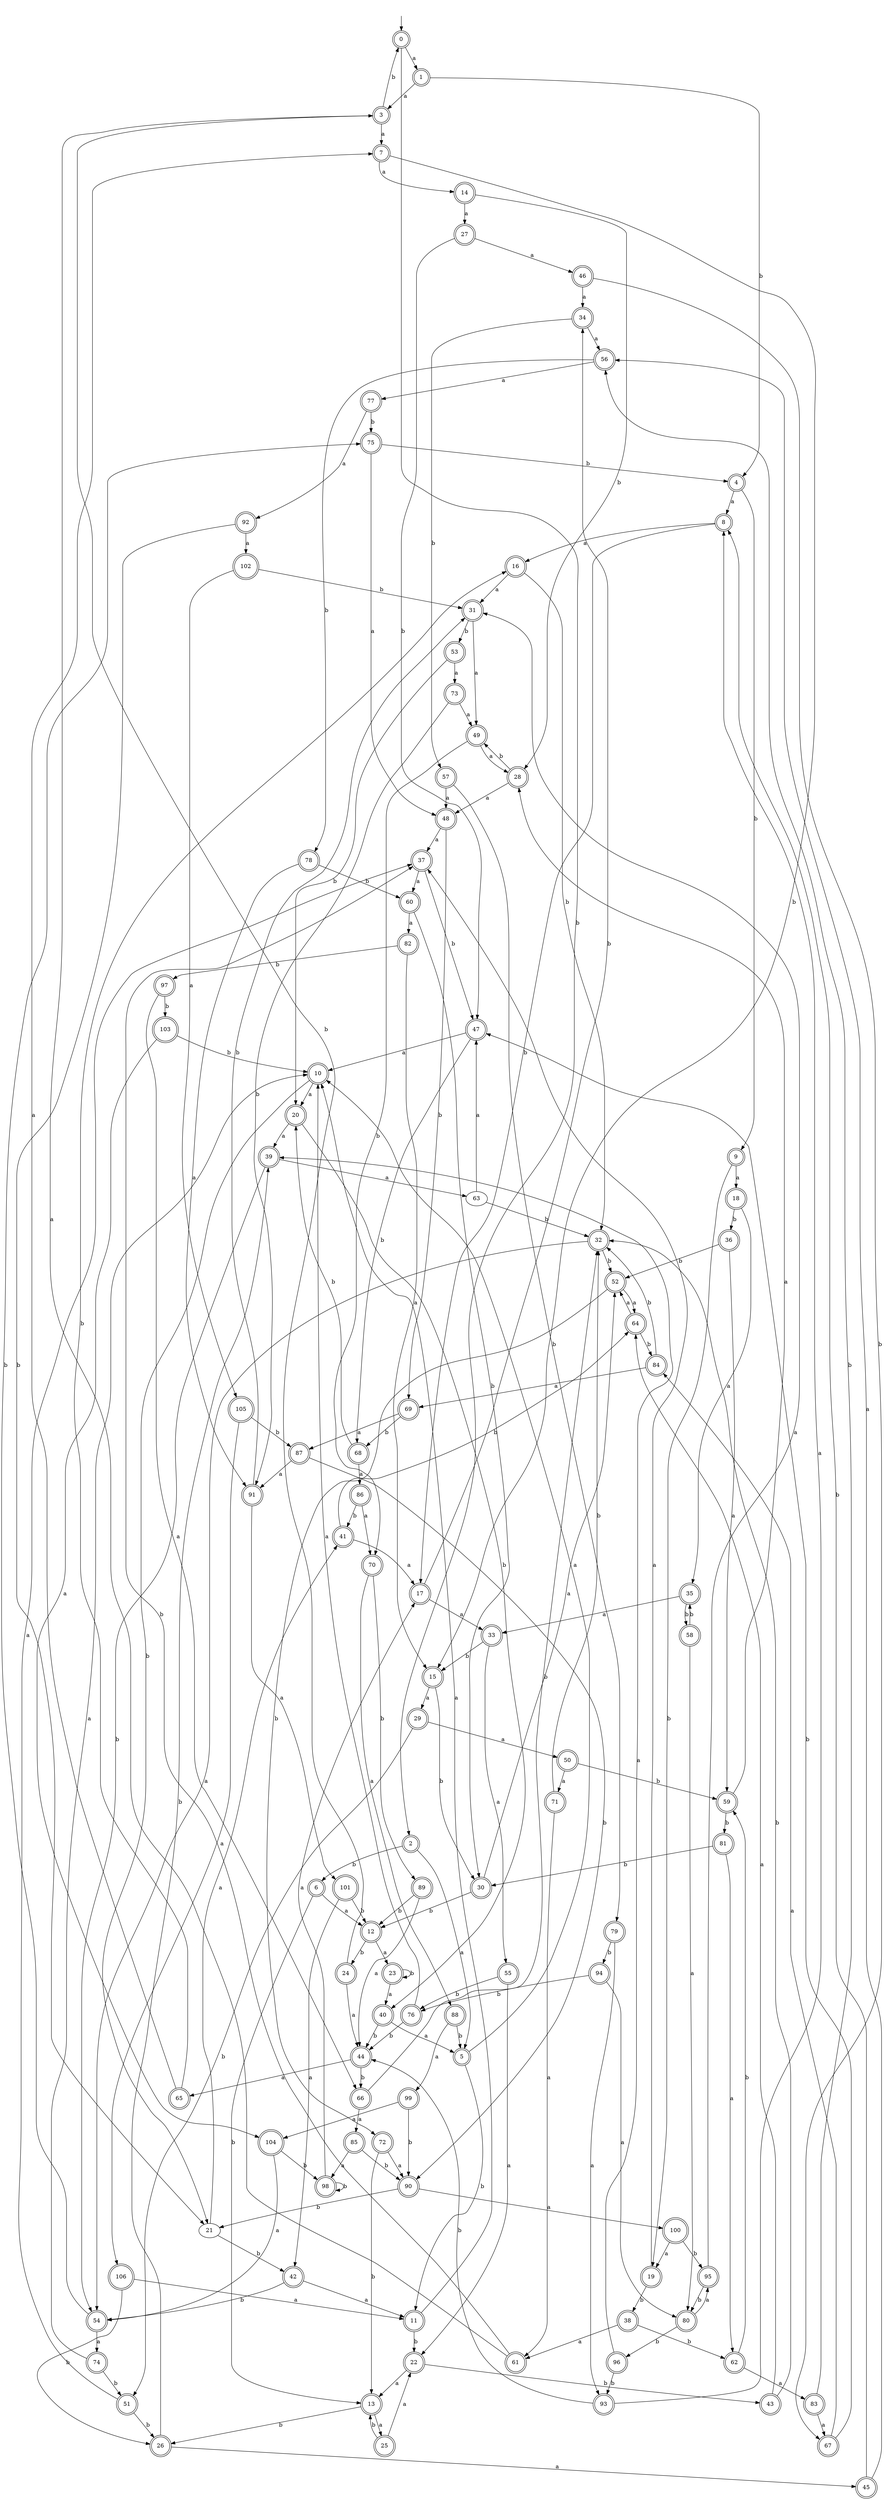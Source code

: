 digraph RandomDFA {
  __start0 [label="", shape=none];
  __start0 -> 0 [label=""];
  0 [shape=circle] [shape=doublecircle]
  0 -> 1 [label="a"]
  0 -> 2 [label="b"]
  1 [shape=doublecircle]
  1 -> 3 [label="a"]
  1 -> 4 [label="b"]
  2 [shape=doublecircle]
  2 -> 5 [label="a"]
  2 -> 6 [label="b"]
  3 [shape=doublecircle]
  3 -> 7 [label="a"]
  3 -> 0 [label="b"]
  4 [shape=doublecircle]
  4 -> 8 [label="a"]
  4 -> 9 [label="b"]
  5 [shape=doublecircle]
  5 -> 10 [label="a"]
  5 -> 11 [label="b"]
  6 [shape=doublecircle]
  6 -> 12 [label="a"]
  6 -> 13 [label="b"]
  7 [shape=doublecircle]
  7 -> 14 [label="a"]
  7 -> 15 [label="b"]
  8 [shape=doublecircle]
  8 -> 16 [label="a"]
  8 -> 17 [label="b"]
  9 [shape=doublecircle]
  9 -> 18 [label="a"]
  9 -> 19 [label="b"]
  10 [shape=doublecircle]
  10 -> 20 [label="a"]
  10 -> 21 [label="b"]
  11 [shape=doublecircle]
  11 -> 10 [label="a"]
  11 -> 22 [label="b"]
  12 [shape=doublecircle]
  12 -> 23 [label="a"]
  12 -> 24 [label="b"]
  13 [shape=doublecircle]
  13 -> 25 [label="a"]
  13 -> 26 [label="b"]
  14 [shape=doublecircle]
  14 -> 27 [label="a"]
  14 -> 28 [label="b"]
  15 [shape=doublecircle]
  15 -> 29 [label="a"]
  15 -> 30 [label="b"]
  16 [shape=doublecircle]
  16 -> 31 [label="a"]
  16 -> 32 [label="b"]
  17 [shape=doublecircle]
  17 -> 33 [label="a"]
  17 -> 34 [label="b"]
  18 [shape=doublecircle]
  18 -> 35 [label="a"]
  18 -> 36 [label="b"]
  19 [shape=doublecircle]
  19 -> 37 [label="a"]
  19 -> 38 [label="b"]
  20 [shape=doublecircle]
  20 -> 39 [label="a"]
  20 -> 40 [label="b"]
  21
  21 -> 41 [label="a"]
  21 -> 42 [label="b"]
  22 [shape=doublecircle]
  22 -> 13 [label="a"]
  22 -> 43 [label="b"]
  23 [shape=doublecircle]
  23 -> 40 [label="a"]
  23 -> 23 [label="b"]
  24 [shape=doublecircle]
  24 -> 44 [label="a"]
  24 -> 3 [label="b"]
  25 [shape=doublecircle]
  25 -> 22 [label="a"]
  25 -> 13 [label="b"]
  26 [shape=doublecircle]
  26 -> 45 [label="a"]
  26 -> 39 [label="b"]
  27 [shape=doublecircle]
  27 -> 46 [label="a"]
  27 -> 47 [label="b"]
  28 [shape=doublecircle]
  28 -> 48 [label="a"]
  28 -> 49 [label="b"]
  29 [shape=doublecircle]
  29 -> 50 [label="a"]
  29 -> 51 [label="b"]
  30 [shape=doublecircle]
  30 -> 52 [label="a"]
  30 -> 12 [label="b"]
  31 [shape=doublecircle]
  31 -> 49 [label="a"]
  31 -> 53 [label="b"]
  32 [shape=doublecircle]
  32 -> 54 [label="a"]
  32 -> 52 [label="b"]
  33 [shape=doublecircle]
  33 -> 55 [label="a"]
  33 -> 15 [label="b"]
  34 [shape=doublecircle]
  34 -> 56 [label="a"]
  34 -> 57 [label="b"]
  35 [shape=doublecircle]
  35 -> 33 [label="a"]
  35 -> 58 [label="b"]
  36 [shape=doublecircle]
  36 -> 59 [label="a"]
  36 -> 52 [label="b"]
  37 [shape=doublecircle]
  37 -> 60 [label="a"]
  37 -> 47 [label="b"]
  38 [shape=doublecircle]
  38 -> 61 [label="a"]
  38 -> 62 [label="b"]
  39 [shape=doublecircle]
  39 -> 63 [label="a"]
  39 -> 54 [label="b"]
  40 [shape=doublecircle]
  40 -> 5 [label="a"]
  40 -> 44 [label="b"]
  41 [shape=doublecircle]
  41 -> 17 [label="a"]
  41 -> 64 [label="b"]
  42 [shape=doublecircle]
  42 -> 11 [label="a"]
  42 -> 54 [label="b"]
  43 [shape=doublecircle]
  43 -> 64 [label="a"]
  43 -> 32 [label="b"]
  44 [shape=doublecircle]
  44 -> 65 [label="a"]
  44 -> 66 [label="b"]
  45 [shape=doublecircle]
  45 -> 56 [label="a"]
  45 -> 8 [label="b"]
  46 [shape=doublecircle]
  46 -> 34 [label="a"]
  46 -> 67 [label="b"]
  47 [shape=doublecircle]
  47 -> 10 [label="a"]
  47 -> 68 [label="b"]
  48 [shape=doublecircle]
  48 -> 37 [label="a"]
  48 -> 69 [label="b"]
  49 [shape=doublecircle]
  49 -> 28 [label="a"]
  49 -> 70 [label="b"]
  50 [shape=doublecircle]
  50 -> 71 [label="a"]
  50 -> 59 [label="b"]
  51 [shape=doublecircle]
  51 -> 37 [label="a"]
  51 -> 26 [label="b"]
  52 [shape=doublecircle]
  52 -> 64 [label="a"]
  52 -> 72 [label="b"]
  53 [shape=doublecircle]
  53 -> 73 [label="a"]
  53 -> 20 [label="b"]
  54 [shape=doublecircle]
  54 -> 74 [label="a"]
  54 -> 75 [label="b"]
  55 [shape=doublecircle]
  55 -> 22 [label="a"]
  55 -> 76 [label="b"]
  56 [shape=doublecircle]
  56 -> 77 [label="a"]
  56 -> 78 [label="b"]
  57 [shape=doublecircle]
  57 -> 48 [label="a"]
  57 -> 79 [label="b"]
  58 [shape=doublecircle]
  58 -> 80 [label="a"]
  58 -> 35 [label="b"]
  59 [shape=doublecircle]
  59 -> 28 [label="a"]
  59 -> 81 [label="b"]
  60 [shape=doublecircle]
  60 -> 82 [label="a"]
  60 -> 30 [label="b"]
  61 [shape=doublecircle]
  61 -> 3 [label="a"]
  61 -> 37 [label="b"]
  62 [shape=doublecircle]
  62 -> 83 [label="a"]
  62 -> 59 [label="b"]
  63
  63 -> 47 [label="a"]
  63 -> 32 [label="b"]
  64 [shape=doublecircle]
  64 -> 52 [label="a"]
  64 -> 84 [label="b"]
  65 [shape=doublecircle]
  65 -> 7 [label="a"]
  65 -> 16 [label="b"]
  66 [shape=doublecircle]
  66 -> 85 [label="a"]
  66 -> 32 [label="b"]
  67 [shape=doublecircle]
  67 -> 84 [label="a"]
  67 -> 47 [label="b"]
  68 [shape=doublecircle]
  68 -> 86 [label="a"]
  68 -> 20 [label="b"]
  69 [shape=doublecircle]
  69 -> 87 [label="a"]
  69 -> 68 [label="b"]
  70 [shape=doublecircle]
  70 -> 88 [label="a"]
  70 -> 89 [label="b"]
  71 [shape=doublecircle]
  71 -> 61 [label="a"]
  71 -> 32 [label="b"]
  72 [shape=doublecircle]
  72 -> 90 [label="a"]
  72 -> 13 [label="b"]
  73 [shape=doublecircle]
  73 -> 49 [label="a"]
  73 -> 91 [label="b"]
  74 [shape=doublecircle]
  74 -> 10 [label="a"]
  74 -> 51 [label="b"]
  75 [shape=doublecircle]
  75 -> 48 [label="a"]
  75 -> 4 [label="b"]
  76 [shape=doublecircle]
  76 -> 10 [label="a"]
  76 -> 44 [label="b"]
  77 [shape=doublecircle]
  77 -> 92 [label="a"]
  77 -> 75 [label="b"]
  78 [shape=doublecircle]
  78 -> 91 [label="a"]
  78 -> 60 [label="b"]
  79 [shape=doublecircle]
  79 -> 93 [label="a"]
  79 -> 94 [label="b"]
  80 [shape=doublecircle]
  80 -> 95 [label="a"]
  80 -> 96 [label="b"]
  81 [shape=doublecircle]
  81 -> 62 [label="a"]
  81 -> 30 [label="b"]
  82 [shape=doublecircle]
  82 -> 15 [label="a"]
  82 -> 97 [label="b"]
  83 [shape=doublecircle]
  83 -> 67 [label="a"]
  83 -> 56 [label="b"]
  84 [shape=doublecircle]
  84 -> 69 [label="a"]
  84 -> 32 [label="b"]
  85 [shape=doublecircle]
  85 -> 98 [label="a"]
  85 -> 90 [label="b"]
  86 [shape=doublecircle]
  86 -> 70 [label="a"]
  86 -> 41 [label="b"]
  87 [shape=doublecircle]
  87 -> 91 [label="a"]
  87 -> 90 [label="b"]
  88 [shape=doublecircle]
  88 -> 99 [label="a"]
  88 -> 5 [label="b"]
  89 [shape=doublecircle]
  89 -> 44 [label="a"]
  89 -> 12 [label="b"]
  90 [shape=doublecircle]
  90 -> 100 [label="a"]
  90 -> 21 [label="b"]
  91 [shape=doublecircle]
  91 -> 101 [label="a"]
  91 -> 31 [label="b"]
  92 [shape=doublecircle]
  92 -> 102 [label="a"]
  92 -> 21 [label="b"]
  93 [shape=doublecircle]
  93 -> 8 [label="a"]
  93 -> 44 [label="b"]
  94 [shape=doublecircle]
  94 -> 80 [label="a"]
  94 -> 76 [label="b"]
  95 [shape=doublecircle]
  95 -> 31 [label="a"]
  95 -> 80 [label="b"]
  96 [shape=doublecircle]
  96 -> 39 [label="a"]
  96 -> 93 [label="b"]
  97 [shape=doublecircle]
  97 -> 66 [label="a"]
  97 -> 103 [label="b"]
  98 [shape=doublecircle]
  98 -> 17 [label="a"]
  98 -> 98 [label="b"]
  99 [shape=doublecircle]
  99 -> 104 [label="a"]
  99 -> 90 [label="b"]
  100 [shape=doublecircle]
  100 -> 19 [label="a"]
  100 -> 95 [label="b"]
  101 [shape=doublecircle]
  101 -> 42 [label="a"]
  101 -> 12 [label="b"]
  102 [shape=doublecircle]
  102 -> 105 [label="a"]
  102 -> 31 [label="b"]
  103 [shape=doublecircle]
  103 -> 104 [label="a"]
  103 -> 10 [label="b"]
  104 [shape=doublecircle]
  104 -> 54 [label="a"]
  104 -> 98 [label="b"]
  105 [shape=doublecircle]
  105 -> 106 [label="a"]
  105 -> 87 [label="b"]
  106 [shape=doublecircle]
  106 -> 11 [label="a"]
  106 -> 26 [label="b"]
}
